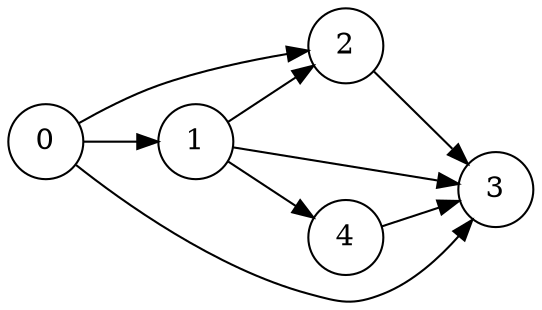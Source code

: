 digraph GraphColoring{
    node[shape="circle"]
    rankdir="LR"
# 0 1 1 1 0
# 1 0 1 1 1
# 1 1 0 1 0
# 0 1 1 0 1
# 0 1 0 1 0
    0->1;
    0->2;
    0->3;
    1->2;
    1->3;
    1->4;
    2->3;
    4->3;

}